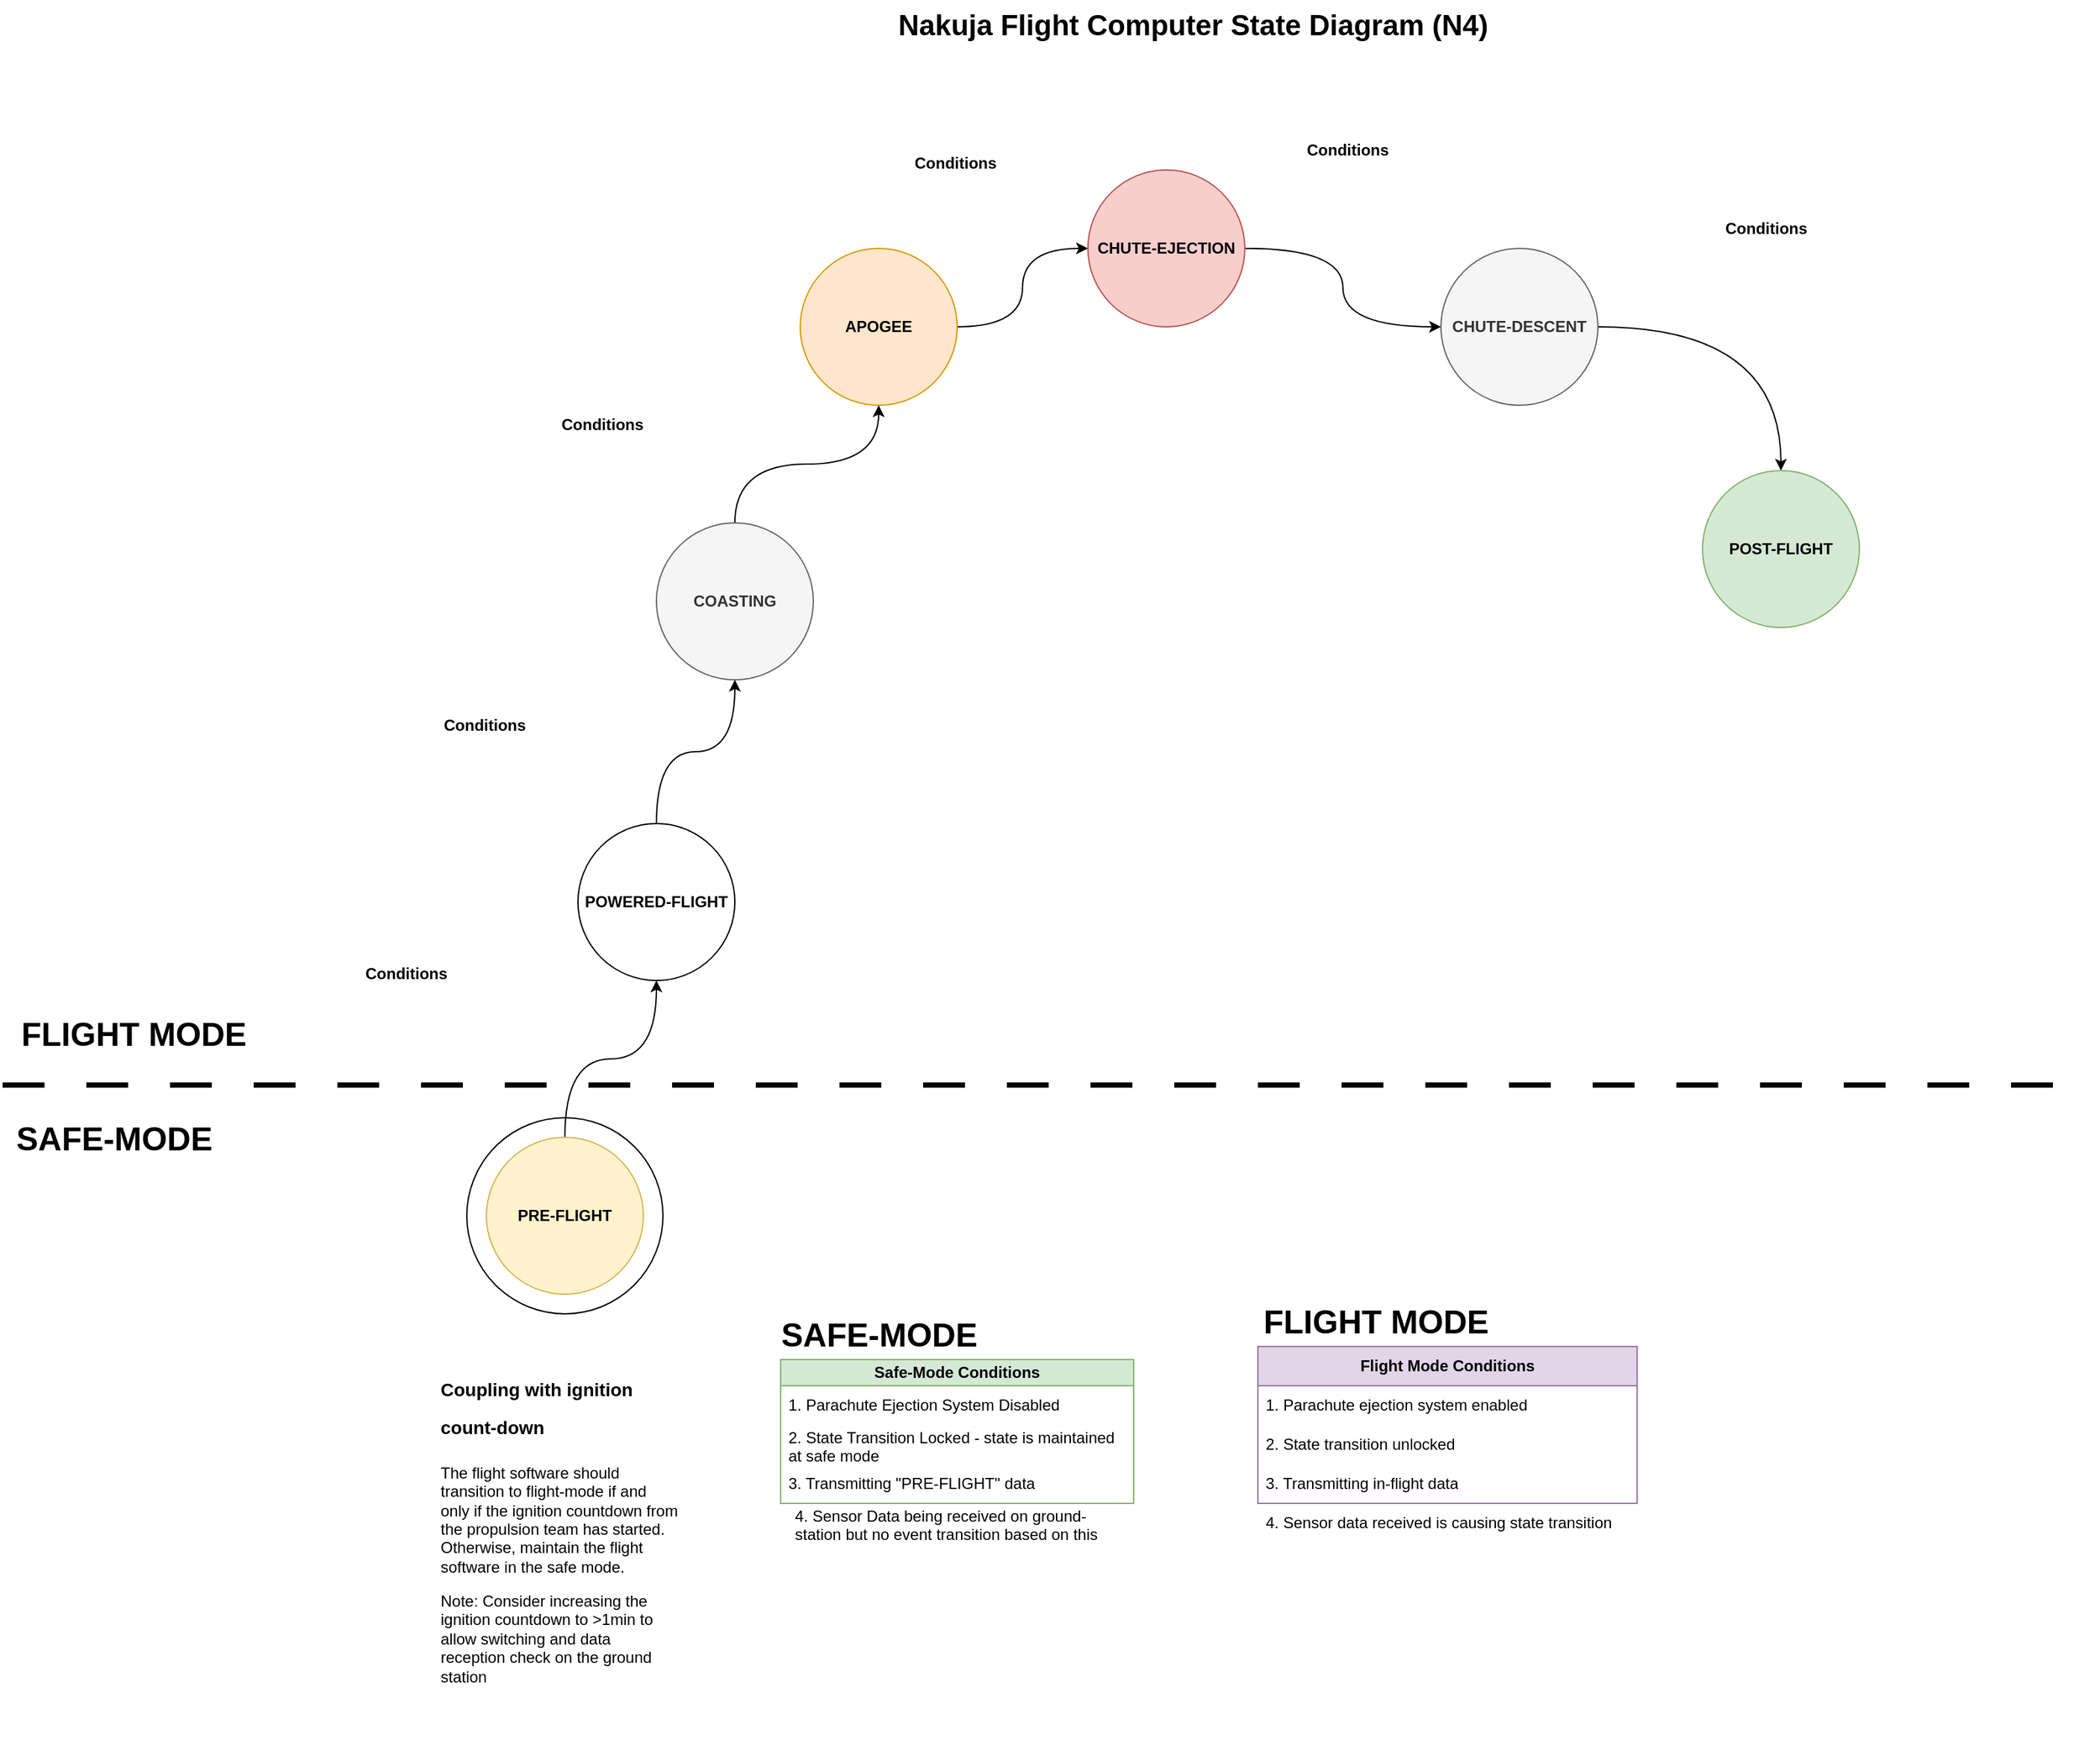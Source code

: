 <mxfile version="23.1.5" type="device">
  <diagram name="Page-1" id="aLzAXbJkkLupTe2nQx_E">
    <mxGraphModel dx="1948" dy="1758" grid="1" gridSize="10" guides="1" tooltips="1" connect="1" arrows="1" fold="1" page="1" pageScale="1" pageWidth="850" pageHeight="1100" math="0" shadow="0">
      <root>
        <mxCell id="0" />
        <mxCell id="1" parent="0" />
        <mxCell id="FxGqSlxQfBp4GIedTy_--33" value="" style="ellipse;whiteSpace=wrap;html=1;aspect=fixed;" parent="1" vertex="1">
          <mxGeometry x="-235" y="455" width="150" height="150" as="geometry" />
        </mxCell>
        <mxCell id="FxGqSlxQfBp4GIedTy_--11" style="edgeStyle=orthogonalEdgeStyle;rounded=0;orthogonalLoop=1;jettySize=auto;html=1;entryX=0.5;entryY=1;entryDx=0;entryDy=0;curved=1;" parent="1" source="FxGqSlxQfBp4GIedTy_--1" target="FxGqSlxQfBp4GIedTy_--2" edge="1">
          <mxGeometry relative="1" as="geometry" />
        </mxCell>
        <mxCell id="FxGqSlxQfBp4GIedTy_--1" value="&lt;b&gt;PRE-FLIGHT&lt;/b&gt;" style="ellipse;whiteSpace=wrap;html=1;aspect=fixed;fillColor=#fff2cc;strokeColor=#d6b656;" parent="1" vertex="1">
          <mxGeometry x="-220" y="470" width="120" height="120" as="geometry" />
        </mxCell>
        <mxCell id="FxGqSlxQfBp4GIedTy_--2" value="&lt;b&gt;POWERED-FLIGHT&lt;/b&gt;" style="ellipse;whiteSpace=wrap;html=1;aspect=fixed;" parent="1" vertex="1">
          <mxGeometry x="-150" y="230" width="120" height="120" as="geometry" />
        </mxCell>
        <mxCell id="FxGqSlxQfBp4GIedTy_--12" value="" style="edgeStyle=orthogonalEdgeStyle;rounded=0;orthogonalLoop=1;jettySize=auto;html=1;curved=1;" parent="1" source="FxGqSlxQfBp4GIedTy_--2" target="FxGqSlxQfBp4GIedTy_--6" edge="1">
          <mxGeometry relative="1" as="geometry" />
        </mxCell>
        <mxCell id="FxGqSlxQfBp4GIedTy_--14" style="edgeStyle=orthogonalEdgeStyle;rounded=0;orthogonalLoop=1;jettySize=auto;html=1;entryX=0;entryY=0.5;entryDx=0;entryDy=0;curved=1;" parent="1" source="FxGqSlxQfBp4GIedTy_--3" target="FxGqSlxQfBp4GIedTy_--4" edge="1">
          <mxGeometry relative="1" as="geometry" />
        </mxCell>
        <mxCell id="FxGqSlxQfBp4GIedTy_--3" value="&lt;b&gt;APOGEE&lt;/b&gt;" style="ellipse;whiteSpace=wrap;html=1;aspect=fixed;fillColor=#ffe6cc;strokeColor=#d79b00;" parent="1" vertex="1">
          <mxGeometry x="20" y="-210" width="120" height="120" as="geometry" />
        </mxCell>
        <mxCell id="FxGqSlxQfBp4GIedTy_--15" style="edgeStyle=orthogonalEdgeStyle;rounded=0;orthogonalLoop=1;jettySize=auto;html=1;curved=1;" parent="1" source="FxGqSlxQfBp4GIedTy_--4" target="FxGqSlxQfBp4GIedTy_--5" edge="1">
          <mxGeometry relative="1" as="geometry" />
        </mxCell>
        <mxCell id="FxGqSlxQfBp4GIedTy_--4" value="&lt;b&gt;CHUTE-EJECTION&lt;/b&gt;" style="ellipse;whiteSpace=wrap;html=1;aspect=fixed;fillColor=#f8cecc;strokeColor=#b85450;" parent="1" vertex="1">
          <mxGeometry x="240" y="-270" width="120" height="120" as="geometry" />
        </mxCell>
        <mxCell id="FxGqSlxQfBp4GIedTy_--16" style="edgeStyle=orthogonalEdgeStyle;rounded=0;orthogonalLoop=1;jettySize=auto;html=1;entryX=0.5;entryY=0;entryDx=0;entryDy=0;curved=1;" parent="1" source="FxGqSlxQfBp4GIedTy_--5" target="FxGqSlxQfBp4GIedTy_--9" edge="1">
          <mxGeometry relative="1" as="geometry" />
        </mxCell>
        <mxCell id="FxGqSlxQfBp4GIedTy_--5" value="&lt;b&gt;CHUTE-DESCENT&lt;/b&gt;" style="ellipse;whiteSpace=wrap;html=1;aspect=fixed;fillColor=#f5f5f5;fontColor=#333333;strokeColor=#666666;" parent="1" vertex="1">
          <mxGeometry x="510" y="-210" width="120" height="120" as="geometry" />
        </mxCell>
        <mxCell id="FxGqSlxQfBp4GIedTy_--13" style="edgeStyle=orthogonalEdgeStyle;rounded=0;orthogonalLoop=1;jettySize=auto;html=1;entryX=0.5;entryY=1;entryDx=0;entryDy=0;curved=1;" parent="1" source="FxGqSlxQfBp4GIedTy_--6" target="FxGqSlxQfBp4GIedTy_--3" edge="1">
          <mxGeometry relative="1" as="geometry" />
        </mxCell>
        <mxCell id="FxGqSlxQfBp4GIedTy_--6" value="&lt;b&gt;COASTING&lt;/b&gt;" style="ellipse;whiteSpace=wrap;html=1;aspect=fixed;fillColor=#f5f5f5;fontColor=#333333;strokeColor=#666666;" parent="1" vertex="1">
          <mxGeometry x="-90" width="120" height="120" as="geometry" />
        </mxCell>
        <mxCell id="FxGqSlxQfBp4GIedTy_--9" value="&lt;b&gt;POST-FLIGHT&lt;/b&gt;" style="ellipse;whiteSpace=wrap;html=1;aspect=fixed;fillColor=#d5e8d4;strokeColor=#82b366;" parent="1" vertex="1">
          <mxGeometry x="710" y="-40" width="120" height="120" as="geometry" />
        </mxCell>
        <mxCell id="FxGqSlxQfBp4GIedTy_--17" value="" style="endArrow=none;html=1;rounded=0;dashed=1;dashPattern=8 8;strokeWidth=4;" parent="1" edge="1">
          <mxGeometry width="50" height="50" relative="1" as="geometry">
            <mxPoint x="-590" y="430" as="sourcePoint" />
            <mxPoint x="1010" y="430" as="targetPoint" />
          </mxGeometry>
        </mxCell>
        <mxCell id="FxGqSlxQfBp4GIedTy_--18" value="&lt;b&gt;&lt;font style=&quot;font-size: 25px;&quot;&gt;SAFE-MODE&lt;/font&gt;&lt;/b&gt;" style="text;html=1;align=center;verticalAlign=middle;resizable=0;points=[];autosize=1;strokeColor=none;fillColor=none;" parent="1" vertex="1">
          <mxGeometry x="-5" y="600" width="170" height="40" as="geometry" />
        </mxCell>
        <mxCell id="FxGqSlxQfBp4GIedTy_--19" value="&lt;span style=&quot;font-size: 25px;&quot;&gt;&lt;b&gt;FLIGHT MODE&lt;/b&gt;&lt;/span&gt;" style="text;html=1;align=center;verticalAlign=middle;resizable=0;points=[];autosize=1;strokeColor=none;fillColor=none;" parent="1" vertex="1">
          <mxGeometry x="360" y="590" width="200" height="40" as="geometry" />
        </mxCell>
        <mxCell id="FxGqSlxQfBp4GIedTy_--21" value="&lt;b&gt;Safe-Mode Conditions&lt;/b&gt;" style="swimlane;fontStyle=0;childLayout=stackLayout;horizontal=1;startSize=20;horizontalStack=0;resizeParent=1;resizeParentMax=0;resizeLast=0;collapsible=1;marginBottom=0;whiteSpace=wrap;html=1;fillColor=#d5e8d4;strokeColor=#82b366;" parent="1" vertex="1">
          <mxGeometry x="5" y="640" width="270" height="110" as="geometry">
            <mxRectangle x="-595" y="510" width="160" height="30" as="alternateBounds" />
          </mxGeometry>
        </mxCell>
        <mxCell id="FxGqSlxQfBp4GIedTy_--22" value="1. Parachute Ejection System Disabled" style="text;strokeColor=none;fillColor=none;align=left;verticalAlign=middle;spacingLeft=4;spacingRight=4;overflow=hidden;points=[[0,0.5],[1,0.5]];portConstraint=eastwest;rotatable=0;whiteSpace=wrap;html=1;" parent="FxGqSlxQfBp4GIedTy_--21" vertex="1">
          <mxGeometry y="20" width="270" height="30" as="geometry" />
        </mxCell>
        <mxCell id="FxGqSlxQfBp4GIedTy_--23" value="2. State Transition Locked - state is maintained at safe mode" style="text;strokeColor=none;fillColor=none;align=left;verticalAlign=middle;spacingLeft=4;spacingRight=4;overflow=hidden;points=[[0,0.5],[1,0.5]];portConstraint=eastwest;rotatable=0;whiteSpace=wrap;html=1;" parent="FxGqSlxQfBp4GIedTy_--21" vertex="1">
          <mxGeometry y="50" width="270" height="30" as="geometry" />
        </mxCell>
        <mxCell id="FxGqSlxQfBp4GIedTy_--24" value="3. Transmitting &quot;PRE-FLIGHT&quot; data&amp;nbsp;" style="text;strokeColor=none;fillColor=none;align=left;verticalAlign=middle;spacingLeft=4;spacingRight=4;overflow=hidden;points=[[0,0.5],[1,0.5]];portConstraint=eastwest;rotatable=0;whiteSpace=wrap;html=1;" parent="FxGqSlxQfBp4GIedTy_--21" vertex="1">
          <mxGeometry y="80" width="270" height="30" as="geometry" />
        </mxCell>
        <mxCell id="FxGqSlxQfBp4GIedTy_--25" value="4. Sensor Data being received on ground-station but no event transition based on this data" style="text;strokeColor=none;fillColor=none;align=left;verticalAlign=middle;spacingLeft=4;spacingRight=4;overflow=hidden;points=[[0,0.5],[1,0.5]];portConstraint=eastwest;rotatable=0;whiteSpace=wrap;html=1;" parent="1" vertex="1">
          <mxGeometry x="10" y="750" width="265" height="30" as="geometry" />
        </mxCell>
        <mxCell id="FxGqSlxQfBp4GIedTy_--26" value="&lt;b&gt;Flight Mode Conditions&lt;/b&gt;" style="swimlane;fontStyle=0;childLayout=stackLayout;horizontal=1;startSize=30;horizontalStack=0;resizeParent=1;resizeParentMax=0;resizeLast=0;collapsible=1;marginBottom=0;whiteSpace=wrap;html=1;fillColor=#e1d5e7;strokeColor=#9673a6;" parent="1" vertex="1">
          <mxGeometry x="370" y="630" width="290" height="120" as="geometry" />
        </mxCell>
        <mxCell id="FxGqSlxQfBp4GIedTy_--27" value="1. Parachute ejection system enabled" style="text;strokeColor=none;fillColor=none;align=left;verticalAlign=middle;spacingLeft=4;spacingRight=4;overflow=hidden;points=[[0,0.5],[1,0.5]];portConstraint=eastwest;rotatable=0;whiteSpace=wrap;html=1;" parent="FxGqSlxQfBp4GIedTy_--26" vertex="1">
          <mxGeometry y="30" width="290" height="30" as="geometry" />
        </mxCell>
        <mxCell id="FxGqSlxQfBp4GIedTy_--28" value="2. State transition unlocked" style="text;strokeColor=none;fillColor=none;align=left;verticalAlign=middle;spacingLeft=4;spacingRight=4;overflow=hidden;points=[[0,0.5],[1,0.5]];portConstraint=eastwest;rotatable=0;whiteSpace=wrap;html=1;" parent="FxGqSlxQfBp4GIedTy_--26" vertex="1">
          <mxGeometry y="60" width="290" height="30" as="geometry" />
        </mxCell>
        <mxCell id="FxGqSlxQfBp4GIedTy_--29" value="3. Transmitting in-flight data" style="text;strokeColor=none;fillColor=none;align=left;verticalAlign=middle;spacingLeft=4;spacingRight=4;overflow=hidden;points=[[0,0.5],[1,0.5]];portConstraint=eastwest;rotatable=0;whiteSpace=wrap;html=1;" parent="FxGqSlxQfBp4GIedTy_--26" vertex="1">
          <mxGeometry y="90" width="290" height="30" as="geometry" />
        </mxCell>
        <mxCell id="FxGqSlxQfBp4GIedTy_--30" value="4. Sensor data received is causing state transition&amp;nbsp;" style="text;strokeColor=none;fillColor=none;align=left;verticalAlign=middle;spacingLeft=4;spacingRight=4;overflow=hidden;points=[[0,0.5],[1,0.5]];portConstraint=eastwest;rotatable=0;whiteSpace=wrap;html=1;" parent="1" vertex="1">
          <mxGeometry x="370" y="750" width="290" height="30" as="geometry" />
        </mxCell>
        <mxCell id="FxGqSlxQfBp4GIedTy_--31" value="&lt;h1&gt;&lt;font style=&quot;font-size: 14px;&quot;&gt;Coupling with ignition count-down&lt;/font&gt;&lt;/h1&gt;&lt;p&gt;The flight software should transition to flight-mode if and only if the ignition countdown from the propulsion team has started. Otherwise, maintain the flight software in the safe mode.&amp;nbsp;&lt;/p&gt;&lt;p&gt;Note: Consider increasing the&amp;nbsp; ignition countdown to &amp;gt;1min to allow switching and data reception check on the ground station&lt;/p&gt;" style="text;html=1;spacing=5;spacingTop=-20;whiteSpace=wrap;overflow=hidden;rounded=0;" parent="1" vertex="1">
          <mxGeometry x="-260" y="640" width="190" height="290" as="geometry" />
        </mxCell>
        <mxCell id="FxGqSlxQfBp4GIedTy_--34" value="&lt;b&gt;Conditions&amp;nbsp;&lt;/b&gt;" style="text;html=1;align=center;verticalAlign=middle;resizable=0;points=[];autosize=1;strokeColor=none;fillColor=none;" parent="1" vertex="1">
          <mxGeometry x="-325" y="330" width="90" height="30" as="geometry" />
        </mxCell>
        <mxCell id="FxGqSlxQfBp4GIedTy_--35" value="&lt;b&gt;Conditions&amp;nbsp;&lt;/b&gt;" style="text;html=1;align=center;verticalAlign=middle;resizable=0;points=[];autosize=1;strokeColor=none;fillColor=none;" parent="1" vertex="1">
          <mxGeometry x="-265" y="140" width="90" height="30" as="geometry" />
        </mxCell>
        <mxCell id="FxGqSlxQfBp4GIedTy_--36" value="&lt;b&gt;Conditions&amp;nbsp;&lt;/b&gt;" style="text;html=1;align=center;verticalAlign=middle;resizable=0;points=[];autosize=1;strokeColor=none;fillColor=none;" parent="1" vertex="1">
          <mxGeometry x="-175" y="-90" width="90" height="30" as="geometry" />
        </mxCell>
        <mxCell id="FxGqSlxQfBp4GIedTy_--37" value="&lt;b&gt;Conditions&amp;nbsp;&lt;/b&gt;" style="text;html=1;align=center;verticalAlign=middle;resizable=0;points=[];autosize=1;strokeColor=none;fillColor=none;" parent="1" vertex="1">
          <mxGeometry x="95" y="-290" width="90" height="30" as="geometry" />
        </mxCell>
        <mxCell id="FxGqSlxQfBp4GIedTy_--38" value="&lt;b&gt;Conditions&amp;nbsp;&lt;/b&gt;" style="text;html=1;align=center;verticalAlign=middle;resizable=0;points=[];autosize=1;strokeColor=none;fillColor=none;" parent="1" vertex="1">
          <mxGeometry x="395" y="-300" width="90" height="30" as="geometry" />
        </mxCell>
        <mxCell id="FxGqSlxQfBp4GIedTy_--39" value="&lt;b&gt;Conditions&amp;nbsp;&lt;/b&gt;" style="text;html=1;align=center;verticalAlign=middle;resizable=0;points=[];autosize=1;strokeColor=none;fillColor=none;" parent="1" vertex="1">
          <mxGeometry x="715" y="-240" width="90" height="30" as="geometry" />
        </mxCell>
        <mxCell id="FxGqSlxQfBp4GIedTy_--40" value="&lt;b&gt;&lt;font style=&quot;font-size: 22px;&quot;&gt;Nakuja Flight Computer State Diagram (N4)&lt;/font&gt;&lt;/b&gt;" style="text;html=1;align=center;verticalAlign=middle;resizable=0;points=[];autosize=1;strokeColor=none;fillColor=none;" parent="1" vertex="1">
          <mxGeometry x="85" y="-400" width="470" height="40" as="geometry" />
        </mxCell>
        <mxCell id="FxGqSlxQfBp4GIedTy_--41" value="&lt;b&gt;&lt;font style=&quot;font-size: 25px;&quot;&gt;SAFE-MODE&lt;/font&gt;&lt;/b&gt;" style="text;html=1;align=center;verticalAlign=middle;resizable=0;points=[];autosize=1;strokeColor=none;fillColor=none;" parent="1" vertex="1">
          <mxGeometry x="-590" y="450" width="170" height="40" as="geometry" />
        </mxCell>
        <mxCell id="FxGqSlxQfBp4GIedTy_--42" value="&lt;span style=&quot;font-size: 25px;&quot;&gt;&lt;b&gt;FLIGHT MODE&lt;/b&gt;&lt;/span&gt;" style="text;html=1;align=center;verticalAlign=middle;resizable=0;points=[];autosize=1;strokeColor=none;fillColor=none;" parent="1" vertex="1">
          <mxGeometry x="-590" y="370" width="200" height="40" as="geometry" />
        </mxCell>
      </root>
    </mxGraphModel>
  </diagram>
</mxfile>
